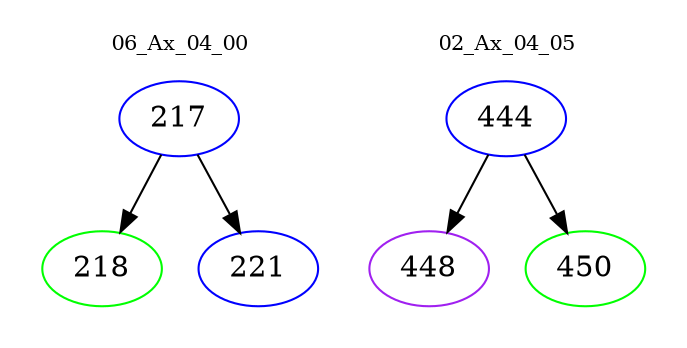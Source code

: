 digraph{
subgraph cluster_0 {
color = white
label = "06_Ax_04_00";
fontsize=10;
T0_217 [label="217", color="blue"]
T0_217 -> T0_218 [color="black"]
T0_218 [label="218", color="green"]
T0_217 -> T0_221 [color="black"]
T0_221 [label="221", color="blue"]
}
subgraph cluster_1 {
color = white
label = "02_Ax_04_05";
fontsize=10;
T1_444 [label="444", color="blue"]
T1_444 -> T1_448 [color="black"]
T1_448 [label="448", color="purple"]
T1_444 -> T1_450 [color="black"]
T1_450 [label="450", color="green"]
}
}
